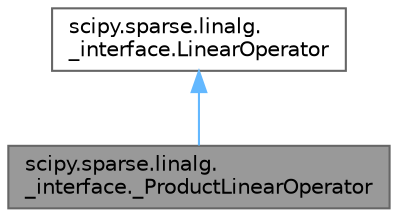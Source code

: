 digraph "scipy.sparse.linalg._interface._ProductLinearOperator"
{
 // LATEX_PDF_SIZE
  bgcolor="transparent";
  edge [fontname=Helvetica,fontsize=10,labelfontname=Helvetica,labelfontsize=10];
  node [fontname=Helvetica,fontsize=10,shape=box,height=0.2,width=0.4];
  Node1 [id="Node000001",label="scipy.sparse.linalg.\l_interface._ProductLinearOperator",height=0.2,width=0.4,color="gray40", fillcolor="grey60", style="filled", fontcolor="black",tooltip=" "];
  Node2 -> Node1 [id="edge1_Node000001_Node000002",dir="back",color="steelblue1",style="solid",tooltip=" "];
  Node2 [id="Node000002",label="scipy.sparse.linalg.\l_interface.LinearOperator",height=0.2,width=0.4,color="gray40", fillcolor="white", style="filled",URL="$d3/da7/classscipy_1_1sparse_1_1linalg_1_1__interface_1_1LinearOperator.html",tooltip=" "];
}

